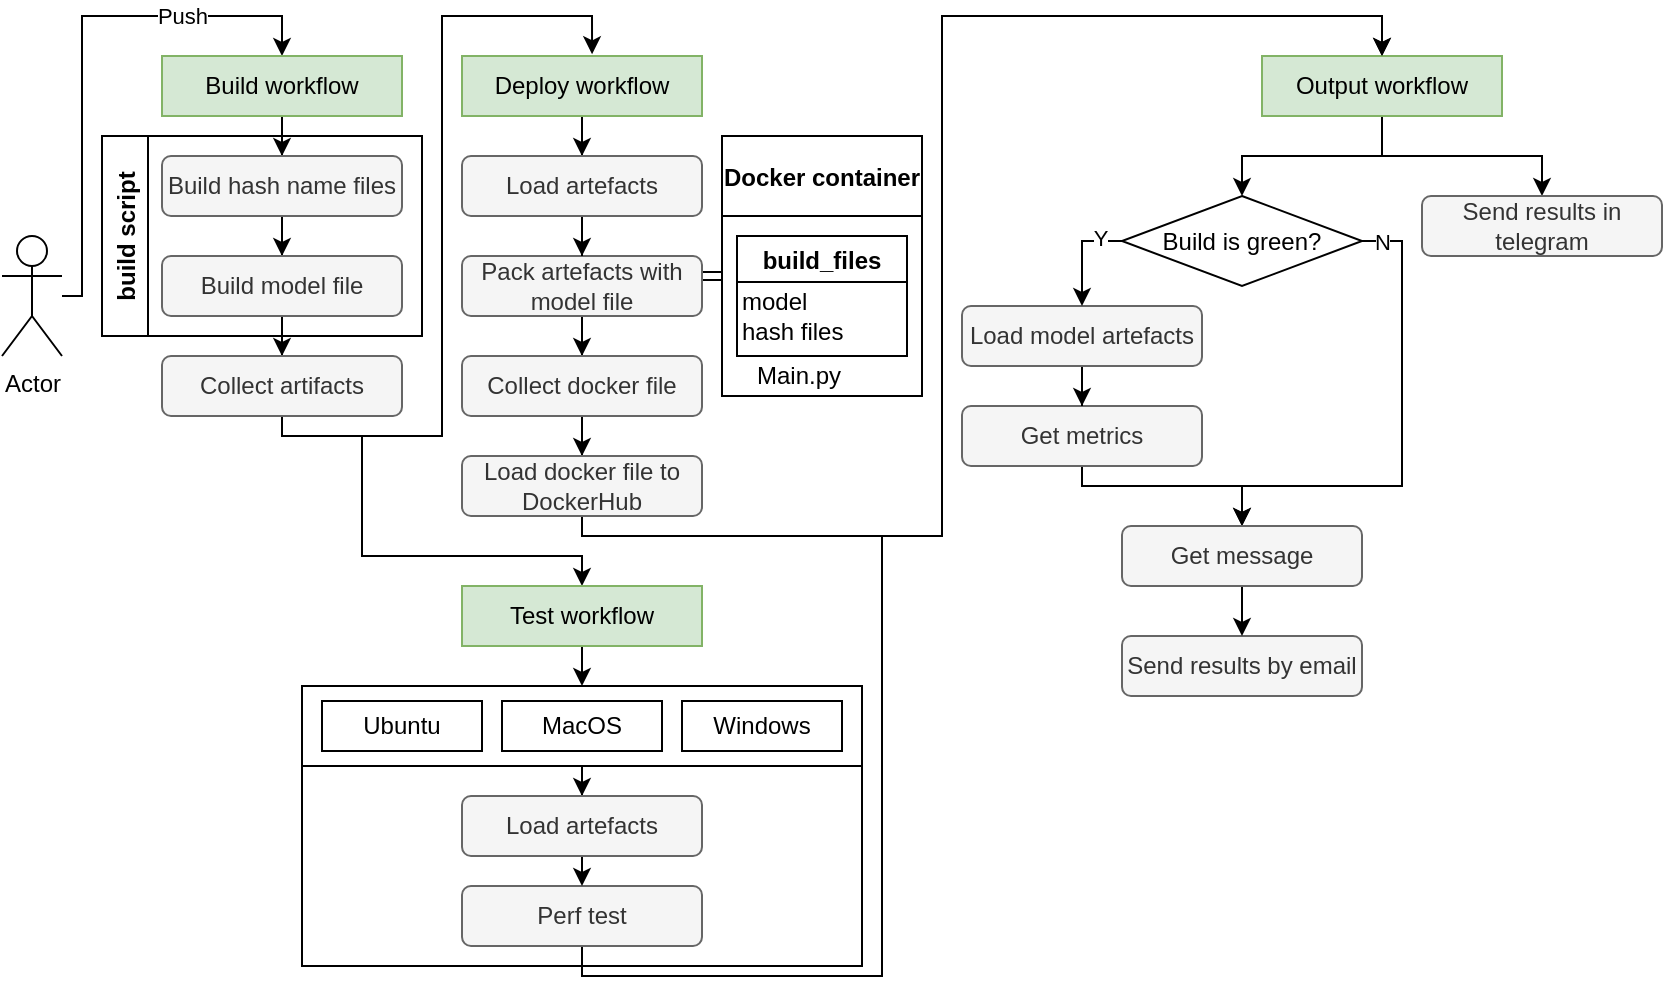 <mxfile version="19.0.0" type="github"><diagram id="R2lEEEUBdFMjLlhIrx00" name="Page-1"><mxGraphModel dx="946" dy="550" grid="1" gridSize="10" guides="1" tooltips="1" connect="1" arrows="1" fold="1" page="1" pageScale="1" pageWidth="850" pageHeight="1100" math="0" shadow="0" extFonts="Permanent Marker^https://fonts.googleapis.com/css?family=Permanent+Marker"><root><mxCell id="0"/><mxCell id="1" parent="0"/><mxCell id="O2P8u3Dq4CdyfeUM-GLj-107" value="" style="rounded=0;whiteSpace=wrap;html=1;" vertex="1" parent="1"><mxGeometry x="170" y="425" width="280" height="140" as="geometry"/></mxCell><mxCell id="O2P8u3Dq4CdyfeUM-GLj-105" style="edgeStyle=orthogonalEdgeStyle;rounded=0;orthogonalLoop=1;jettySize=auto;html=1;entryX=0.5;entryY=0;entryDx=0;entryDy=0;" edge="1" parent="1" source="O2P8u3Dq4CdyfeUM-GLj-101" target="O2P8u3Dq4CdyfeUM-GLj-90"><mxGeometry relative="1" as="geometry"/></mxCell><mxCell id="O2P8u3Dq4CdyfeUM-GLj-101" value="" style="rounded=0;whiteSpace=wrap;html=1;" vertex="1" parent="1"><mxGeometry x="170" y="425" width="280" height="40" as="geometry"/></mxCell><mxCell id="O2P8u3Dq4CdyfeUM-GLj-5" style="edgeStyle=orthogonalEdgeStyle;rounded=0;orthogonalLoop=1;jettySize=auto;html=1;entryX=0.5;entryY=0;entryDx=0;entryDy=0;" edge="1" parent="1" source="O2P8u3Dq4CdyfeUM-GLj-1" target="O2P8u3Dq4CdyfeUM-GLj-3"><mxGeometry relative="1" as="geometry"><Array as="points"><mxPoint x="60" y="230"/><mxPoint x="60" y="90"/><mxPoint x="160" y="90"/></Array></mxGeometry></mxCell><mxCell id="O2P8u3Dq4CdyfeUM-GLj-6" value="Push" style="edgeLabel;html=1;align=center;verticalAlign=middle;resizable=0;points=[];" vertex="1" connectable="0" parent="O2P8u3Dq4CdyfeUM-GLj-5"><mxGeometry x="0.387" y="1" relative="1" as="geometry"><mxPoint x="13" y="1" as="offset"/></mxGeometry></mxCell><mxCell id="O2P8u3Dq4CdyfeUM-GLj-1" value="Actor" style="shape=umlActor;verticalLabelPosition=bottom;verticalAlign=top;html=1;outlineConnect=0;" vertex="1" parent="1"><mxGeometry x="20" y="200" width="30" height="60" as="geometry"/></mxCell><mxCell id="O2P8u3Dq4CdyfeUM-GLj-16" style="edgeStyle=orthogonalEdgeStyle;rounded=0;orthogonalLoop=1;jettySize=auto;html=1;entryX=0.5;entryY=0;entryDx=0;entryDy=0;" edge="1" parent="1" source="O2P8u3Dq4CdyfeUM-GLj-3" target="O2P8u3Dq4CdyfeUM-GLj-7"><mxGeometry relative="1" as="geometry"/></mxCell><mxCell id="O2P8u3Dq4CdyfeUM-GLj-3" value="Build workflow" style="rounded=0;whiteSpace=wrap;html=1;fillColor=#d5e8d4;strokeColor=#82b366;" vertex="1" parent="1"><mxGeometry x="100" y="110" width="120" height="30" as="geometry"/></mxCell><mxCell id="O2P8u3Dq4CdyfeUM-GLj-10" style="edgeStyle=orthogonalEdgeStyle;rounded=0;orthogonalLoop=1;jettySize=auto;html=1;entryX=0.5;entryY=0;entryDx=0;entryDy=0;" edge="1" parent="1" source="O2P8u3Dq4CdyfeUM-GLj-7" target="O2P8u3Dq4CdyfeUM-GLj-9"><mxGeometry relative="1" as="geometry"/></mxCell><mxCell id="O2P8u3Dq4CdyfeUM-GLj-7" value="Build hash name files" style="rounded=1;whiteSpace=wrap;html=1;fillColor=#f5f5f5;fontColor=#333333;strokeColor=#666666;" vertex="1" parent="1"><mxGeometry x="100" y="160" width="120" height="30" as="geometry"/></mxCell><mxCell id="O2P8u3Dq4CdyfeUM-GLj-12" style="edgeStyle=orthogonalEdgeStyle;rounded=0;orthogonalLoop=1;jettySize=auto;html=1;" edge="1" parent="1" source="O2P8u3Dq4CdyfeUM-GLj-9" target="O2P8u3Dq4CdyfeUM-GLj-11"><mxGeometry relative="1" as="geometry"/></mxCell><mxCell id="O2P8u3Dq4CdyfeUM-GLj-9" value="Build model file" style="rounded=1;whiteSpace=wrap;html=1;fillColor=#f5f5f5;fontColor=#333333;strokeColor=#666666;" vertex="1" parent="1"><mxGeometry x="100" y="210" width="120" height="30" as="geometry"/></mxCell><mxCell id="O2P8u3Dq4CdyfeUM-GLj-49" style="edgeStyle=orthogonalEdgeStyle;rounded=0;orthogonalLoop=1;jettySize=auto;html=1;entryX=0.542;entryY=-0.029;entryDx=0;entryDy=0;entryPerimeter=0;" edge="1" parent="1" source="O2P8u3Dq4CdyfeUM-GLj-11" target="O2P8u3Dq4CdyfeUM-GLj-17"><mxGeometry relative="1" as="geometry"><Array as="points"><mxPoint x="160" y="300"/><mxPoint x="240" y="300"/><mxPoint x="240" y="90"/><mxPoint x="315" y="90"/></Array></mxGeometry></mxCell><mxCell id="O2P8u3Dq4CdyfeUM-GLj-91" style="edgeStyle=orthogonalEdgeStyle;rounded=0;orthogonalLoop=1;jettySize=auto;html=1;entryX=0.5;entryY=0;entryDx=0;entryDy=0;" edge="1" parent="1" source="O2P8u3Dq4CdyfeUM-GLj-11" target="O2P8u3Dq4CdyfeUM-GLj-82"><mxGeometry relative="1" as="geometry"><Array as="points"><mxPoint x="160" y="300"/><mxPoint x="200" y="300"/><mxPoint x="200" y="360"/><mxPoint x="310" y="360"/></Array></mxGeometry></mxCell><mxCell id="O2P8u3Dq4CdyfeUM-GLj-11" value="Collect artifacts" style="rounded=1;whiteSpace=wrap;html=1;fillColor=#f5f5f5;fontColor=#333333;strokeColor=#666666;" vertex="1" parent="1"><mxGeometry x="100" y="260" width="120" height="30" as="geometry"/></mxCell><mxCell id="O2P8u3Dq4CdyfeUM-GLj-13" value="Send results by email" style="rounded=1;whiteSpace=wrap;html=1;fillColor=#f5f5f5;fontColor=#333333;strokeColor=#666666;" vertex="1" parent="1"><mxGeometry x="580" y="400" width="120" height="30" as="geometry"/></mxCell><mxCell id="O2P8u3Dq4CdyfeUM-GLj-15" value="build script" style="swimlane;horizontal=0;" vertex="1" parent="1"><mxGeometry x="70" y="150" width="160" height="100" as="geometry"><mxRectangle x="150" y="195" width="30" height="90" as="alternateBounds"/></mxGeometry></mxCell><mxCell id="O2P8u3Dq4CdyfeUM-GLj-53" style="edgeStyle=orthogonalEdgeStyle;rounded=0;orthogonalLoop=1;jettySize=auto;html=1;entryX=0.5;entryY=0;entryDx=0;entryDy=0;" edge="1" parent="1" source="O2P8u3Dq4CdyfeUM-GLj-17" target="O2P8u3Dq4CdyfeUM-GLj-52"><mxGeometry relative="1" as="geometry"/></mxCell><mxCell id="O2P8u3Dq4CdyfeUM-GLj-17" value="Deploy workflow" style="rounded=0;whiteSpace=wrap;html=1;fillColor=#d5e8d4;strokeColor=#82b366;" vertex="1" parent="1"><mxGeometry x="250" y="110" width="120" height="30" as="geometry"/></mxCell><mxCell id="O2P8u3Dq4CdyfeUM-GLj-25" style="edgeStyle=orthogonalEdgeStyle;rounded=0;orthogonalLoop=1;jettySize=auto;html=1;entryX=0.5;entryY=0;entryDx=0;entryDy=0;" edge="1" parent="1" source="O2P8u3Dq4CdyfeUM-GLj-20" target="O2P8u3Dq4CdyfeUM-GLj-22"><mxGeometry relative="1" as="geometry"/></mxCell><mxCell id="O2P8u3Dq4CdyfeUM-GLj-63" style="edgeStyle=orthogonalEdgeStyle;rounded=0;orthogonalLoop=1;jettySize=auto;html=1;shape=link;" edge="1" parent="1" source="O2P8u3Dq4CdyfeUM-GLj-20"><mxGeometry relative="1" as="geometry"><mxPoint x="380" y="220" as="targetPoint"/><Array as="points"><mxPoint x="370" y="220"/><mxPoint x="370" y="220"/></Array></mxGeometry></mxCell><mxCell id="O2P8u3Dq4CdyfeUM-GLj-20" value="Pack artefacts with model file" style="rounded=1;whiteSpace=wrap;html=1;fillColor=#f5f5f5;fontColor=#333333;strokeColor=#666666;" vertex="1" parent="1"><mxGeometry x="250" y="210" width="120" height="30" as="geometry"/></mxCell><mxCell id="O2P8u3Dq4CdyfeUM-GLj-55" style="edgeStyle=orthogonalEdgeStyle;rounded=0;orthogonalLoop=1;jettySize=auto;html=1;entryX=0.5;entryY=0;entryDx=0;entryDy=0;" edge="1" parent="1" source="O2P8u3Dq4CdyfeUM-GLj-22" target="O2P8u3Dq4CdyfeUM-GLj-23"><mxGeometry relative="1" as="geometry"/></mxCell><mxCell id="O2P8u3Dq4CdyfeUM-GLj-22" value="Collect docker file" style="rounded=1;whiteSpace=wrap;html=1;fillColor=#f5f5f5;fontColor=#333333;strokeColor=#666666;" vertex="1" parent="1"><mxGeometry x="250" y="260" width="120" height="30" as="geometry"/></mxCell><mxCell id="O2P8u3Dq4CdyfeUM-GLj-65" style="edgeStyle=orthogonalEdgeStyle;rounded=0;orthogonalLoop=1;jettySize=auto;html=1;entryX=0.5;entryY=0;entryDx=0;entryDy=0;exitX=0.5;exitY=1;exitDx=0;exitDy=0;" edge="1" parent="1" source="O2P8u3Dq4CdyfeUM-GLj-23" target="O2P8u3Dq4CdyfeUM-GLj-43"><mxGeometry relative="1" as="geometry"><Array as="points"><mxPoint x="310" y="350"/><mxPoint x="490" y="350"/><mxPoint x="490" y="90"/><mxPoint x="710" y="90"/></Array></mxGeometry></mxCell><mxCell id="O2P8u3Dq4CdyfeUM-GLj-23" value="Load docker file to DockerHub" style="rounded=1;whiteSpace=wrap;html=1;fillColor=#f5f5f5;fontColor=#333333;strokeColor=#666666;" vertex="1" parent="1"><mxGeometry x="250" y="310" width="120" height="30" as="geometry"/></mxCell><mxCell id="O2P8u3Dq4CdyfeUM-GLj-74" style="edgeStyle=orthogonalEdgeStyle;rounded=0;orthogonalLoop=1;jettySize=auto;html=1;entryX=0.5;entryY=0;entryDx=0;entryDy=0;" edge="1" parent="1" source="O2P8u3Dq4CdyfeUM-GLj-27" target="O2P8u3Dq4CdyfeUM-GLj-69"><mxGeometry relative="1" as="geometry"><Array as="points"><mxPoint x="560" y="325"/><mxPoint x="640" y="325"/></Array></mxGeometry></mxCell><mxCell id="O2P8u3Dq4CdyfeUM-GLj-27" value="Get metrics" style="rounded=1;whiteSpace=wrap;html=1;fillColor=#f5f5f5;fontColor=#333333;strokeColor=#666666;" vertex="1" parent="1"><mxGeometry x="500" y="285" width="120" height="30" as="geometry"/></mxCell><mxCell id="O2P8u3Dq4CdyfeUM-GLj-78" style="edgeStyle=orthogonalEdgeStyle;rounded=0;orthogonalLoop=1;jettySize=auto;html=1;entryX=0.5;entryY=0;entryDx=0;entryDy=0;" edge="1" parent="1" source="O2P8u3Dq4CdyfeUM-GLj-43" target="O2P8u3Dq4CdyfeUM-GLj-66"><mxGeometry relative="1" as="geometry"/></mxCell><mxCell id="O2P8u3Dq4CdyfeUM-GLj-79" style="edgeStyle=orthogonalEdgeStyle;rounded=0;orthogonalLoop=1;jettySize=auto;html=1;entryX=0.5;entryY=0;entryDx=0;entryDy=0;" edge="1" parent="1" source="O2P8u3Dq4CdyfeUM-GLj-43" target="O2P8u3Dq4CdyfeUM-GLj-77"><mxGeometry relative="1" as="geometry"/></mxCell><mxCell id="O2P8u3Dq4CdyfeUM-GLj-43" value="Output workflow" style="rounded=0;whiteSpace=wrap;html=1;fillColor=#d5e8d4;strokeColor=#82b366;" vertex="1" parent="1"><mxGeometry x="650" y="110" width="120" height="30" as="geometry"/></mxCell><mxCell id="O2P8u3Dq4CdyfeUM-GLj-48" style="edgeStyle=orthogonalEdgeStyle;rounded=0;orthogonalLoop=1;jettySize=auto;html=1;entryX=0.5;entryY=0;entryDx=0;entryDy=0;" edge="1" parent="1" source="O2P8u3Dq4CdyfeUM-GLj-46" target="O2P8u3Dq4CdyfeUM-GLj-27"><mxGeometry relative="1" as="geometry"/></mxCell><mxCell id="O2P8u3Dq4CdyfeUM-GLj-46" value="Load model artefacts" style="rounded=1;whiteSpace=wrap;html=1;fillColor=#f5f5f5;fontColor=#333333;strokeColor=#666666;" vertex="1" parent="1"><mxGeometry x="500" y="235" width="120" height="30" as="geometry"/></mxCell><mxCell id="O2P8u3Dq4CdyfeUM-GLj-54" style="edgeStyle=orthogonalEdgeStyle;rounded=0;orthogonalLoop=1;jettySize=auto;html=1;entryX=0.5;entryY=0;entryDx=0;entryDy=0;" edge="1" parent="1" source="O2P8u3Dq4CdyfeUM-GLj-52" target="O2P8u3Dq4CdyfeUM-GLj-20"><mxGeometry relative="1" as="geometry"/></mxCell><mxCell id="O2P8u3Dq4CdyfeUM-GLj-52" value="Load artefacts" style="rounded=1;whiteSpace=wrap;html=1;fillColor=#f5f5f5;fontColor=#333333;strokeColor=#666666;" vertex="1" parent="1"><mxGeometry x="250" y="160" width="120" height="30" as="geometry"/></mxCell><mxCell id="O2P8u3Dq4CdyfeUM-GLj-57" value="Docker container" style="swimlane;startSize=40;" vertex="1" parent="1"><mxGeometry x="380" y="150" width="100" height="130" as="geometry"/></mxCell><mxCell id="O2P8u3Dq4CdyfeUM-GLj-59" value="build_files" style="swimlane;" vertex="1" parent="O2P8u3Dq4CdyfeUM-GLj-57"><mxGeometry x="7.5" y="50" width="85" height="60" as="geometry"><mxRectangle x="7.5" y="30" width="90" height="23" as="alternateBounds"/></mxGeometry></mxCell><mxCell id="O2P8u3Dq4CdyfeUM-GLj-60" value="model&lt;br&gt;hash files" style="text;html=1;align=left;verticalAlign=middle;resizable=0;points=[];autosize=1;strokeColor=none;fillColor=none;" vertex="1" parent="O2P8u3Dq4CdyfeUM-GLj-59"><mxGeometry y="25" width="70" height="30" as="geometry"/></mxCell><mxCell id="O2P8u3Dq4CdyfeUM-GLj-61" value="Main.py" style="text;html=1;align=center;verticalAlign=middle;resizable=0;points=[];autosize=1;strokeColor=none;fillColor=none;" vertex="1" parent="O2P8u3Dq4CdyfeUM-GLj-57"><mxGeometry x="7.5" y="110" width="60" height="20" as="geometry"/></mxCell><mxCell id="O2P8u3Dq4CdyfeUM-GLj-71" style="edgeStyle=orthogonalEdgeStyle;rounded=0;orthogonalLoop=1;jettySize=auto;html=1;exitX=0;exitY=0.5;exitDx=0;exitDy=0;" edge="1" parent="1" source="O2P8u3Dq4CdyfeUM-GLj-66" target="O2P8u3Dq4CdyfeUM-GLj-46"><mxGeometry relative="1" as="geometry"/></mxCell><mxCell id="O2P8u3Dq4CdyfeUM-GLj-76" value="Y" style="edgeLabel;html=1;align=center;verticalAlign=middle;resizable=0;points=[];" vertex="1" connectable="0" parent="O2P8u3Dq4CdyfeUM-GLj-71"><mxGeometry x="-0.581" y="-2" relative="1" as="geometry"><mxPoint as="offset"/></mxGeometry></mxCell><mxCell id="O2P8u3Dq4CdyfeUM-GLj-72" value="N" style="edgeStyle=orthogonalEdgeStyle;rounded=0;orthogonalLoop=1;jettySize=auto;html=1;exitX=1;exitY=0.5;exitDx=0;exitDy=0;" edge="1" parent="1" source="O2P8u3Dq4CdyfeUM-GLj-66" target="O2P8u3Dq4CdyfeUM-GLj-69"><mxGeometry x="-0.917" relative="1" as="geometry"><Array as="points"><mxPoint x="720" y="202"/><mxPoint x="720" y="325"/><mxPoint x="640" y="325"/></Array><mxPoint as="offset"/></mxGeometry></mxCell><mxCell id="O2P8u3Dq4CdyfeUM-GLj-66" value="Build is green?" style="rhombus;whiteSpace=wrap;html=1;" vertex="1" parent="1"><mxGeometry x="580" y="180" width="120" height="45" as="geometry"/></mxCell><mxCell id="O2P8u3Dq4CdyfeUM-GLj-75" style="edgeStyle=orthogonalEdgeStyle;rounded=0;orthogonalLoop=1;jettySize=auto;html=1;entryX=0.5;entryY=0;entryDx=0;entryDy=0;" edge="1" parent="1" source="O2P8u3Dq4CdyfeUM-GLj-69" target="O2P8u3Dq4CdyfeUM-GLj-13"><mxGeometry relative="1" as="geometry"/></mxCell><mxCell id="O2P8u3Dq4CdyfeUM-GLj-69" value="Get message" style="rounded=1;whiteSpace=wrap;html=1;fillColor=#f5f5f5;fontColor=#333333;strokeColor=#666666;" vertex="1" parent="1"><mxGeometry x="580" y="345" width="120" height="30" as="geometry"/></mxCell><mxCell id="O2P8u3Dq4CdyfeUM-GLj-77" value="Send results in telegram" style="rounded=1;whiteSpace=wrap;html=1;fillColor=#f5f5f5;fontColor=#333333;strokeColor=#666666;" vertex="1" parent="1"><mxGeometry x="730" y="180" width="120" height="30" as="geometry"/></mxCell><mxCell id="O2P8u3Dq4CdyfeUM-GLj-104" style="edgeStyle=orthogonalEdgeStyle;rounded=0;orthogonalLoop=1;jettySize=auto;html=1;" edge="1" parent="1" source="O2P8u3Dq4CdyfeUM-GLj-82"><mxGeometry relative="1" as="geometry"><mxPoint x="310" y="425" as="targetPoint"/></mxGeometry></mxCell><mxCell id="O2P8u3Dq4CdyfeUM-GLj-82" value="Test workflow" style="rounded=0;whiteSpace=wrap;html=1;fillColor=#d5e8d4;strokeColor=#82b366;" vertex="1" parent="1"><mxGeometry x="250" y="375" width="120" height="30" as="geometry"/></mxCell><mxCell id="O2P8u3Dq4CdyfeUM-GLj-95" style="edgeStyle=orthogonalEdgeStyle;rounded=0;orthogonalLoop=1;jettySize=auto;html=1;entryX=0.5;entryY=0;entryDx=0;entryDy=0;exitX=0.5;exitY=1;exitDx=0;exitDy=0;" edge="1" parent="1" source="O2P8u3Dq4CdyfeUM-GLj-85" target="O2P8u3Dq4CdyfeUM-GLj-43"><mxGeometry relative="1" as="geometry"><Array as="points"><mxPoint x="310" y="570"/><mxPoint x="460" y="570"/><mxPoint x="460" y="350"/><mxPoint x="490" y="350"/><mxPoint x="490" y="90"/><mxPoint x="710" y="90"/></Array></mxGeometry></mxCell><mxCell id="O2P8u3Dq4CdyfeUM-GLj-85" value="Perf test" style="rounded=1;whiteSpace=wrap;html=1;fillColor=#f5f5f5;fontColor=#333333;strokeColor=#666666;" vertex="1" parent="1"><mxGeometry x="250" y="525" width="120" height="30" as="geometry"/></mxCell><mxCell id="O2P8u3Dq4CdyfeUM-GLj-106" style="edgeStyle=orthogonalEdgeStyle;rounded=0;orthogonalLoop=1;jettySize=auto;html=1;entryX=0.5;entryY=0;entryDx=0;entryDy=0;" edge="1" parent="1" source="O2P8u3Dq4CdyfeUM-GLj-90" target="O2P8u3Dq4CdyfeUM-GLj-85"><mxGeometry relative="1" as="geometry"><Array as="points"><mxPoint x="310" y="515"/><mxPoint x="310" y="515"/></Array></mxGeometry></mxCell><mxCell id="O2P8u3Dq4CdyfeUM-GLj-90" value="Load artefacts" style="rounded=1;whiteSpace=wrap;html=1;fillColor=#f5f5f5;fontColor=#333333;strokeColor=#666666;" vertex="1" parent="1"><mxGeometry x="250" y="480" width="120" height="30" as="geometry"/></mxCell><mxCell id="O2P8u3Dq4CdyfeUM-GLj-97" value="Ubuntu" style="rounded=0;whiteSpace=wrap;html=1;" vertex="1" parent="1"><mxGeometry x="180" y="432.5" width="80" height="25" as="geometry"/></mxCell><mxCell id="O2P8u3Dq4CdyfeUM-GLj-98" value="MacOS" style="rounded=0;whiteSpace=wrap;html=1;" vertex="1" parent="1"><mxGeometry x="270" y="432.5" width="80" height="25" as="geometry"/></mxCell><mxCell id="O2P8u3Dq4CdyfeUM-GLj-99" value="Windows" style="rounded=0;whiteSpace=wrap;html=1;" vertex="1" parent="1"><mxGeometry x="360" y="432.5" width="80" height="25" as="geometry"/></mxCell></root></mxGraphModel></diagram></mxfile>